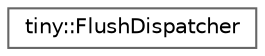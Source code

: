 digraph "Graphical Class Hierarchy"
{
 // LATEX_PDF_SIZE
  bgcolor="transparent";
  edge [fontname=Helvetica,fontsize=10,labelfontname=Helvetica,labelfontsize=10];
  node [fontname=Helvetica,fontsize=10,shape=box,height=0.2,width=0.4];
  rankdir="LR";
  Node0 [id="Node000000",label="tiny::FlushDispatcher",height=0.2,width=0.4,color="grey40", fillcolor="white", style="filled",URL="$classtiny_1_1_flush_dispatcher.html",tooltip=" "];
}
